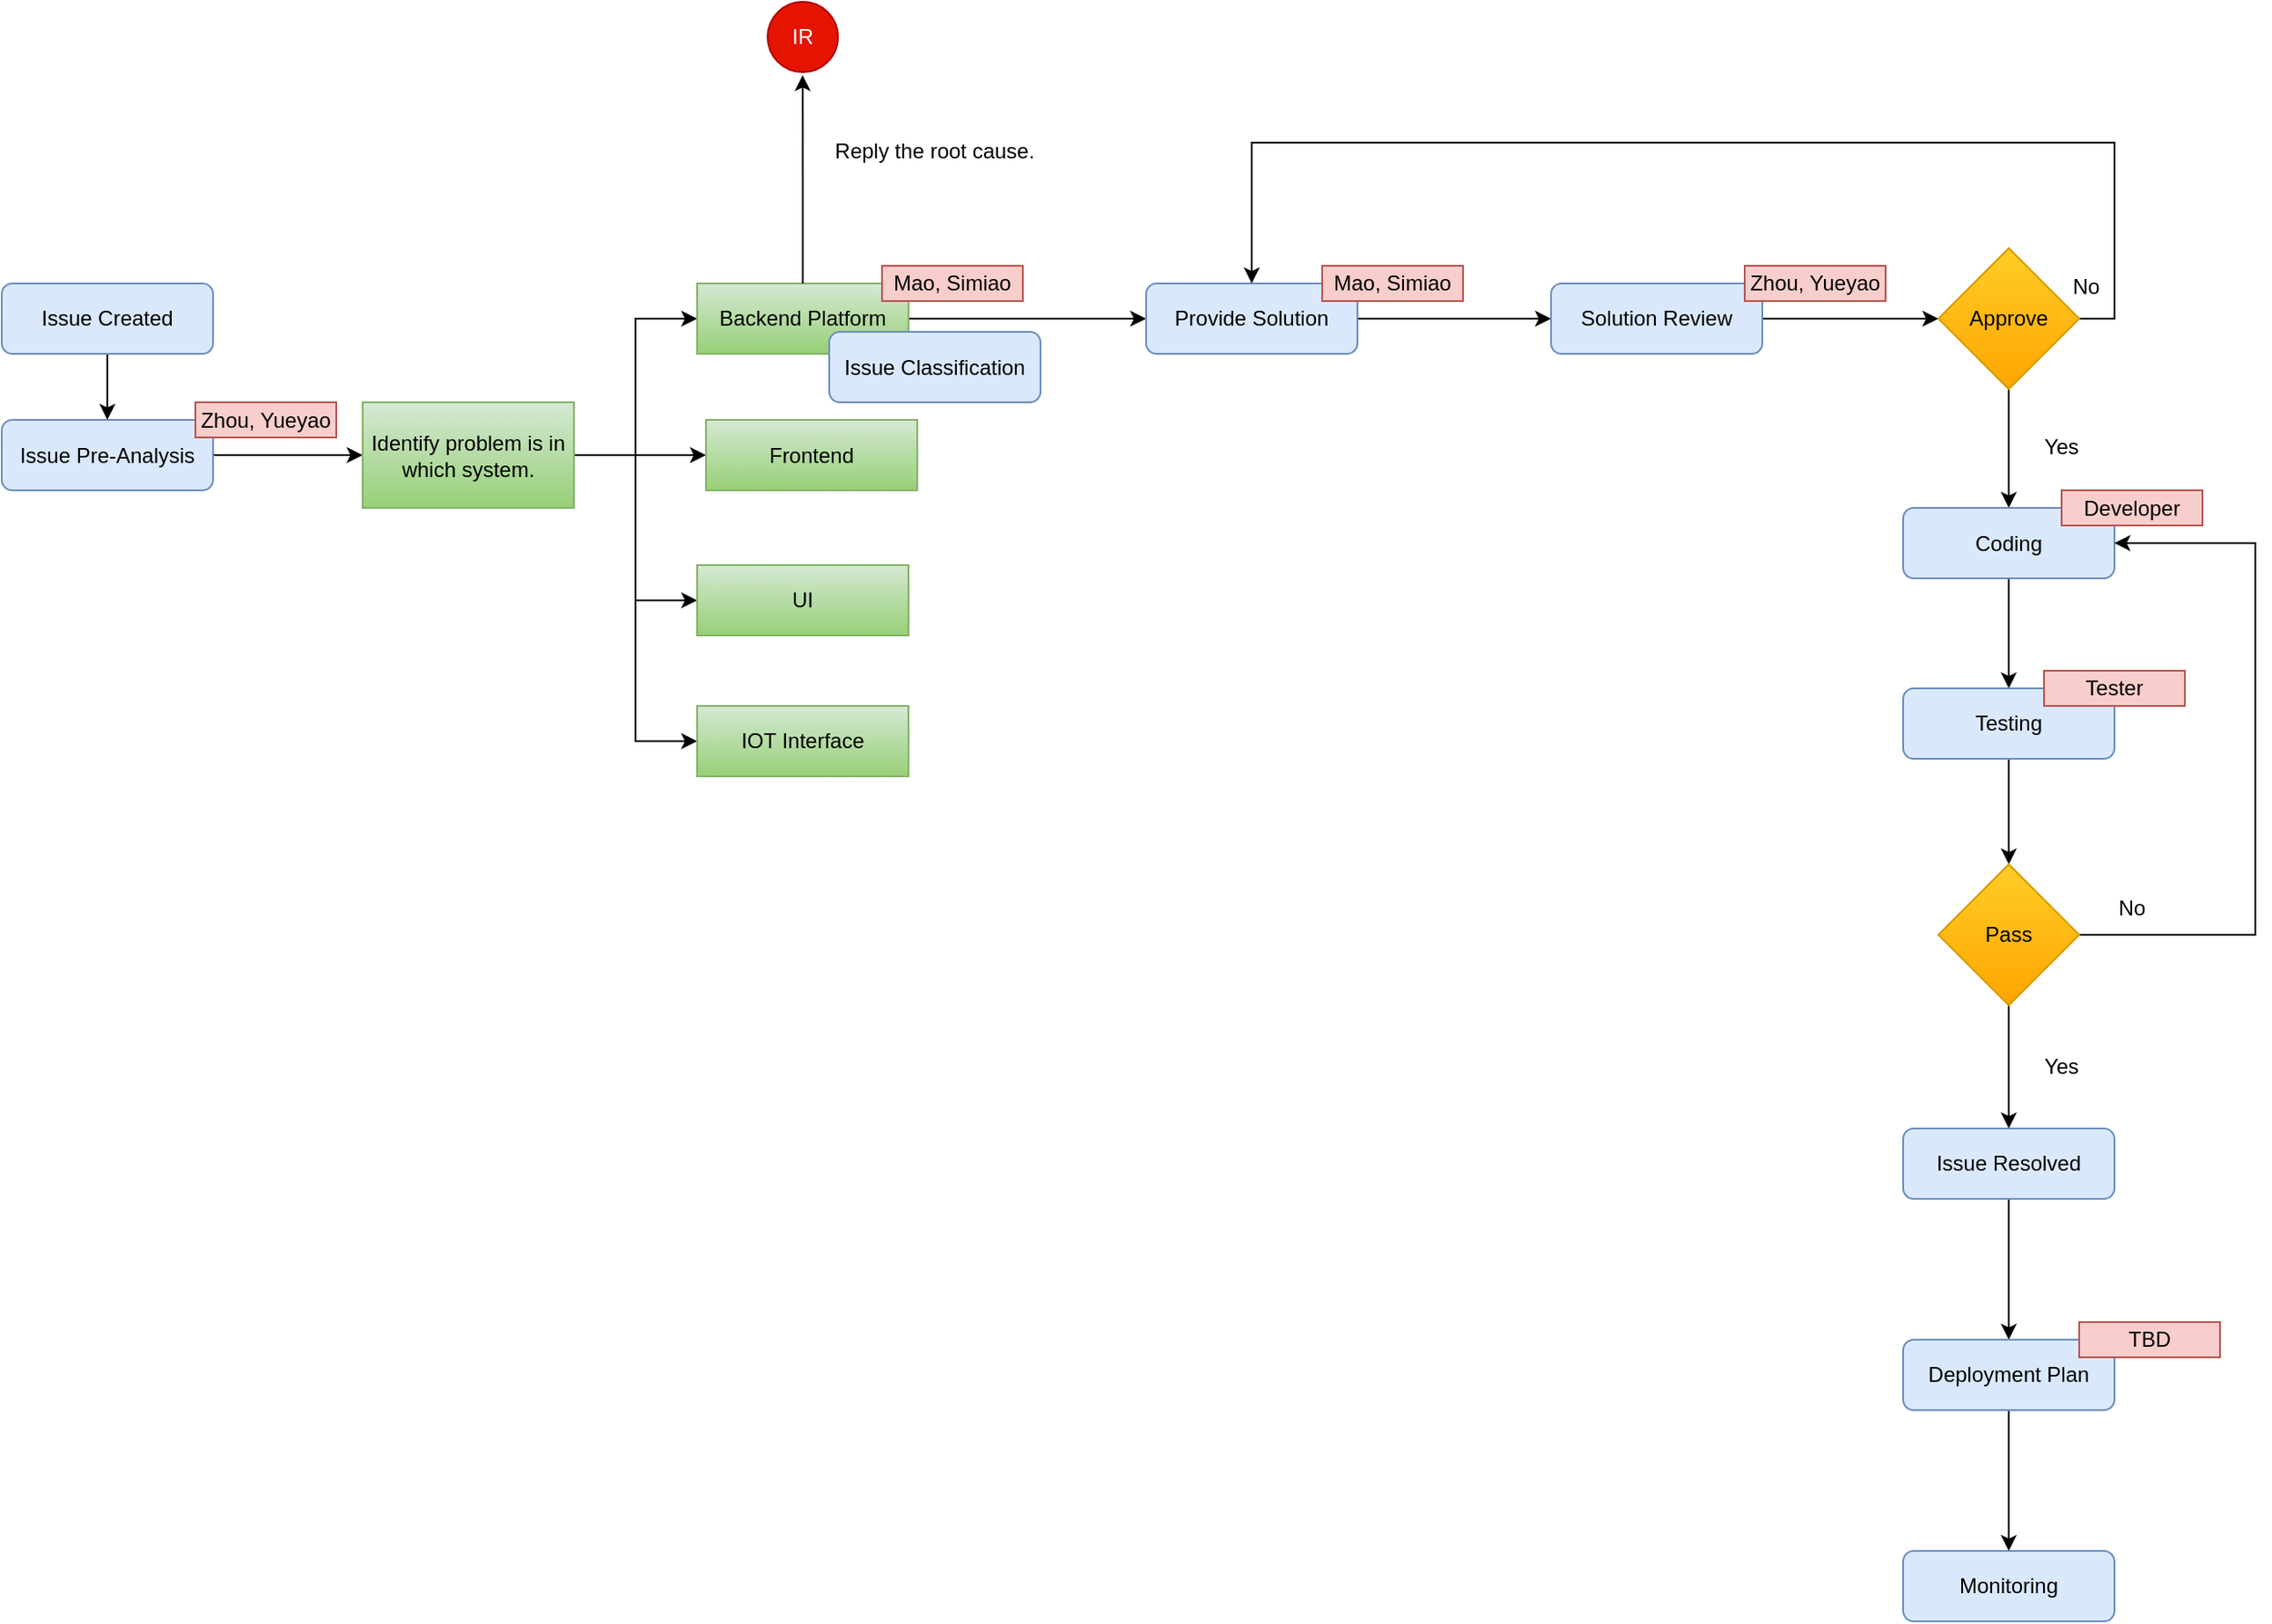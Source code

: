 <mxfile version="24.5.4" type="github">
  <diagram name="Page-1" id="yrFqNBQpf-GoLy5OBCvJ">
    <mxGraphModel dx="2492" dy="908" grid="1" gridSize="10" guides="1" tooltips="1" connect="1" arrows="1" fold="1" page="1" pageScale="1" pageWidth="850" pageHeight="1100" math="0" shadow="0">
      <root>
        <mxCell id="0" />
        <mxCell id="1" parent="0" />
        <mxCell id="ZcAIVKs1G78XpKexrvTS-12" style="edgeStyle=orthogonalEdgeStyle;rounded=0;orthogonalLoop=1;jettySize=auto;html=1;exitX=1;exitY=0.5;exitDx=0;exitDy=0;entryX=0;entryY=0.5;entryDx=0;entryDy=0;" parent="1" source="ZcAIVKs1G78XpKexrvTS-6" target="ZcAIVKs1G78XpKexrvTS-11" edge="1">
          <mxGeometry relative="1" as="geometry" />
        </mxCell>
        <mxCell id="ZcAIVKs1G78XpKexrvTS-6" value="Issue Pre-Analysis" style="rounded=1;whiteSpace=wrap;html=1;fillColor=#dae8fc;strokeColor=#6c8ebf;" parent="1" vertex="1">
          <mxGeometry x="160" y="316.5" width="120" height="40" as="geometry" />
        </mxCell>
        <mxCell id="ZcAIVKs1G78XpKexrvTS-9" style="edgeStyle=orthogonalEdgeStyle;rounded=0;orthogonalLoop=1;jettySize=auto;html=1;exitX=0.5;exitY=1;exitDx=0;exitDy=0;entryX=0.5;entryY=0;entryDx=0;entryDy=0;" parent="1" source="ZcAIVKs1G78XpKexrvTS-8" target="ZcAIVKs1G78XpKexrvTS-6" edge="1">
          <mxGeometry relative="1" as="geometry" />
        </mxCell>
        <mxCell id="ZcAIVKs1G78XpKexrvTS-8" value="Issue Created" style="rounded=1;whiteSpace=wrap;html=1;fillColor=#dae8fc;strokeColor=#6c8ebf;" parent="1" vertex="1">
          <mxGeometry x="160" y="239" width="120" height="40" as="geometry" />
        </mxCell>
        <mxCell id="ZcAIVKs1G78XpKexrvTS-10" value="Zhou, Yueyao" style="text;html=1;align=center;verticalAlign=middle;whiteSpace=wrap;rounded=0;fillColor=#f8cecc;strokeColor=#b85450;" parent="1" vertex="1">
          <mxGeometry x="270" y="306.5" width="80" height="20" as="geometry" />
        </mxCell>
        <mxCell id="ZcAIVKs1G78XpKexrvTS-15" style="edgeStyle=orthogonalEdgeStyle;rounded=0;orthogonalLoop=1;jettySize=auto;html=1;exitX=1;exitY=0.5;exitDx=0;exitDy=0;entryX=0;entryY=0.5;entryDx=0;entryDy=0;" parent="1" source="ZcAIVKs1G78XpKexrvTS-11" target="ZcAIVKs1G78XpKexrvTS-13" edge="1">
          <mxGeometry relative="1" as="geometry" />
        </mxCell>
        <mxCell id="ZcAIVKs1G78XpKexrvTS-64" style="edgeStyle=orthogonalEdgeStyle;rounded=0;orthogonalLoop=1;jettySize=auto;html=1;exitX=1;exitY=0.5;exitDx=0;exitDy=0;entryX=0;entryY=0.5;entryDx=0;entryDy=0;" parent="1" source="ZcAIVKs1G78XpKexrvTS-11" target="ZcAIVKs1G78XpKexrvTS-63" edge="1">
          <mxGeometry relative="1" as="geometry" />
        </mxCell>
        <mxCell id="ZcAIVKs1G78XpKexrvTS-71" style="edgeStyle=orthogonalEdgeStyle;rounded=0;orthogonalLoop=1;jettySize=auto;html=1;exitX=1;exitY=0.5;exitDx=0;exitDy=0;entryX=0;entryY=0.5;entryDx=0;entryDy=0;" parent="1" source="ZcAIVKs1G78XpKexrvTS-11" target="ZcAIVKs1G78XpKexrvTS-70" edge="1">
          <mxGeometry relative="1" as="geometry">
            <Array as="points">
              <mxPoint x="540" y="337" />
              <mxPoint x="540" y="337" />
            </Array>
          </mxGeometry>
        </mxCell>
        <mxCell id="ZcAIVKs1G78XpKexrvTS-75" style="edgeStyle=orthogonalEdgeStyle;rounded=0;orthogonalLoop=1;jettySize=auto;html=1;exitX=1;exitY=0.5;exitDx=0;exitDy=0;entryX=0;entryY=0.5;entryDx=0;entryDy=0;" parent="1" source="ZcAIVKs1G78XpKexrvTS-11" target="ZcAIVKs1G78XpKexrvTS-73" edge="1">
          <mxGeometry relative="1" as="geometry" />
        </mxCell>
        <mxCell id="ZcAIVKs1G78XpKexrvTS-11" value="Identify problem is in which system." style="rounded=0;whiteSpace=wrap;html=1;fillColor=#d5e8d4;gradientColor=#97d077;strokeColor=#82b366;" parent="1" vertex="1">
          <mxGeometry x="365" y="306.5" width="120" height="60" as="geometry" />
        </mxCell>
        <mxCell id="ZcAIVKs1G78XpKexrvTS-26" style="edgeStyle=orthogonalEdgeStyle;rounded=0;orthogonalLoop=1;jettySize=auto;html=1;exitX=1;exitY=0.5;exitDx=0;exitDy=0;" parent="1" source="ZcAIVKs1G78XpKexrvTS-13" target="ZcAIVKs1G78XpKexrvTS-25" edge="1">
          <mxGeometry relative="1" as="geometry" />
        </mxCell>
        <mxCell id="ZcAIVKs1G78XpKexrvTS-13" value="Backend Platform" style="rounded=0;whiteSpace=wrap;html=1;fillColor=#d5e8d4;gradientColor=#97d077;strokeColor=#82b366;" parent="1" vertex="1">
          <mxGeometry x="555" y="239" width="120" height="40" as="geometry" />
        </mxCell>
        <mxCell id="ZcAIVKs1G78XpKexrvTS-14" value="Mao, Simiao" style="text;html=1;align=center;verticalAlign=middle;whiteSpace=wrap;rounded=0;fillColor=#f8cecc;strokeColor=#b85450;" parent="1" vertex="1">
          <mxGeometry x="660" y="229" width="80" height="20" as="geometry" />
        </mxCell>
        <mxCell id="ZcAIVKs1G78XpKexrvTS-22" value="Reply the root cause." style="text;html=1;align=center;verticalAlign=middle;whiteSpace=wrap;rounded=0;" parent="1" vertex="1">
          <mxGeometry x="625" y="149" width="130" height="30" as="geometry" />
        </mxCell>
        <mxCell id="ZcAIVKs1G78XpKexrvTS-23" value="IR" style="ellipse;whiteSpace=wrap;html=1;aspect=fixed;fillColor=#e51400;strokeColor=#B20000;fontColor=#ffffff;" parent="1" vertex="1">
          <mxGeometry x="595" y="79" width="40" height="40" as="geometry" />
        </mxCell>
        <mxCell id="ZcAIVKs1G78XpKexrvTS-24" style="edgeStyle=orthogonalEdgeStyle;rounded=0;orthogonalLoop=1;jettySize=auto;html=1;exitX=0.5;exitY=0;exitDx=0;exitDy=0;entryX=0.669;entryY=1.028;entryDx=0;entryDy=0;entryPerimeter=0;" parent="1" source="ZcAIVKs1G78XpKexrvTS-13" edge="1">
          <mxGeometry relative="1" as="geometry">
            <mxPoint x="614.92" y="120.68" as="targetPoint" />
          </mxGeometry>
        </mxCell>
        <mxCell id="ZcAIVKs1G78XpKexrvTS-29" style="edgeStyle=orthogonalEdgeStyle;rounded=0;orthogonalLoop=1;jettySize=auto;html=1;exitX=1;exitY=0.5;exitDx=0;exitDy=0;" parent="1" source="ZcAIVKs1G78XpKexrvTS-25" target="ZcAIVKs1G78XpKexrvTS-28" edge="1">
          <mxGeometry relative="1" as="geometry" />
        </mxCell>
        <mxCell id="ZcAIVKs1G78XpKexrvTS-25" value="Provide Solution" style="rounded=1;whiteSpace=wrap;html=1;fillColor=#dae8fc;strokeColor=#6c8ebf;" parent="1" vertex="1">
          <mxGeometry x="810" y="239" width="120" height="40" as="geometry" />
        </mxCell>
        <mxCell id="ZcAIVKs1G78XpKexrvTS-27" value="Mao, Simiao" style="text;html=1;align=center;verticalAlign=middle;whiteSpace=wrap;rounded=0;fillColor=#f8cecc;strokeColor=#b85450;" parent="1" vertex="1">
          <mxGeometry x="910" y="229" width="80" height="20" as="geometry" />
        </mxCell>
        <mxCell id="ZcAIVKs1G78XpKexrvTS-32" style="edgeStyle=orthogonalEdgeStyle;rounded=0;orthogonalLoop=1;jettySize=auto;html=1;exitX=1;exitY=0.5;exitDx=0;exitDy=0;entryX=0;entryY=0.5;entryDx=0;entryDy=0;" parent="1" source="ZcAIVKs1G78XpKexrvTS-28" target="ZcAIVKs1G78XpKexrvTS-31" edge="1">
          <mxGeometry relative="1" as="geometry" />
        </mxCell>
        <mxCell id="ZcAIVKs1G78XpKexrvTS-28" value="Solution Review" style="rounded=1;whiteSpace=wrap;html=1;fillColor=#dae8fc;strokeColor=#6c8ebf;" parent="1" vertex="1">
          <mxGeometry x="1040" y="239" width="120" height="40" as="geometry" />
        </mxCell>
        <mxCell id="ZcAIVKs1G78XpKexrvTS-30" value="Zhou, Yueyao" style="text;html=1;align=center;verticalAlign=middle;whiteSpace=wrap;rounded=0;fillColor=#f8cecc;strokeColor=#b85450;" parent="1" vertex="1">
          <mxGeometry x="1150" y="229" width="80" height="20" as="geometry" />
        </mxCell>
        <mxCell id="ZcAIVKs1G78XpKexrvTS-37" style="edgeStyle=orthogonalEdgeStyle;rounded=0;orthogonalLoop=1;jettySize=auto;html=1;exitX=1;exitY=0.5;exitDx=0;exitDy=0;entryX=0.5;entryY=0;entryDx=0;entryDy=0;" parent="1" source="ZcAIVKs1G78XpKexrvTS-31" target="ZcAIVKs1G78XpKexrvTS-25" edge="1">
          <mxGeometry relative="1" as="geometry">
            <Array as="points">
              <mxPoint x="1360" y="259" />
              <mxPoint x="1360" y="159" />
              <mxPoint x="870" y="159" />
            </Array>
          </mxGeometry>
        </mxCell>
        <mxCell id="ZcAIVKs1G78XpKexrvTS-39" style="edgeStyle=orthogonalEdgeStyle;rounded=0;orthogonalLoop=1;jettySize=auto;html=1;exitX=0.5;exitY=1;exitDx=0;exitDy=0;entryX=0.5;entryY=0;entryDx=0;entryDy=0;" parent="1" source="ZcAIVKs1G78XpKexrvTS-31" target="ZcAIVKs1G78XpKexrvTS-38" edge="1">
          <mxGeometry relative="1" as="geometry" />
        </mxCell>
        <mxCell id="ZcAIVKs1G78XpKexrvTS-31" value="Approve" style="rhombus;whiteSpace=wrap;html=1;fillColor=#ffcd28;gradientColor=#ffa500;strokeColor=#d79b00;" parent="1" vertex="1">
          <mxGeometry x="1260" y="219" width="80" height="80" as="geometry" />
        </mxCell>
        <mxCell id="ZcAIVKs1G78XpKexrvTS-36" value="Issue Classification" style="rounded=1;whiteSpace=wrap;html=1;fillColor=#dae8fc;strokeColor=#6c8ebf;" parent="1" vertex="1">
          <mxGeometry x="630" y="266.5" width="120" height="40" as="geometry" />
        </mxCell>
        <mxCell id="ZcAIVKs1G78XpKexrvTS-46" style="edgeStyle=orthogonalEdgeStyle;rounded=0;orthogonalLoop=1;jettySize=auto;html=1;exitX=0.5;exitY=1;exitDx=0;exitDy=0;entryX=0.5;entryY=0;entryDx=0;entryDy=0;" parent="1" source="ZcAIVKs1G78XpKexrvTS-38" target="ZcAIVKs1G78XpKexrvTS-43" edge="1">
          <mxGeometry relative="1" as="geometry" />
        </mxCell>
        <mxCell id="ZcAIVKs1G78XpKexrvTS-38" value="Coding" style="rounded=1;whiteSpace=wrap;html=1;fillColor=#dae8fc;strokeColor=#6c8ebf;" parent="1" vertex="1">
          <mxGeometry x="1240" y="366.5" width="120" height="40" as="geometry" />
        </mxCell>
        <mxCell id="ZcAIVKs1G78XpKexrvTS-40" value="No" style="text;html=1;align=center;verticalAlign=middle;whiteSpace=wrap;rounded=0;" parent="1" vertex="1">
          <mxGeometry x="1314" y="226" width="60" height="30" as="geometry" />
        </mxCell>
        <mxCell id="ZcAIVKs1G78XpKexrvTS-42" value="Yes" style="text;html=1;align=center;verticalAlign=middle;whiteSpace=wrap;rounded=0;" parent="1" vertex="1">
          <mxGeometry x="1300" y="316.5" width="60" height="30" as="geometry" />
        </mxCell>
        <mxCell id="ZcAIVKs1G78XpKexrvTS-45" style="edgeStyle=orthogonalEdgeStyle;rounded=0;orthogonalLoop=1;jettySize=auto;html=1;exitX=0.5;exitY=1;exitDx=0;exitDy=0;" parent="1" source="ZcAIVKs1G78XpKexrvTS-43" target="ZcAIVKs1G78XpKexrvTS-44" edge="1">
          <mxGeometry relative="1" as="geometry" />
        </mxCell>
        <mxCell id="ZcAIVKs1G78XpKexrvTS-43" value="Testing" style="rounded=1;whiteSpace=wrap;html=1;fillColor=#dae8fc;strokeColor=#6c8ebf;" parent="1" vertex="1">
          <mxGeometry x="1240" y="469" width="120" height="40" as="geometry" />
        </mxCell>
        <mxCell id="ZcAIVKs1G78XpKexrvTS-47" style="edgeStyle=orthogonalEdgeStyle;rounded=0;orthogonalLoop=1;jettySize=auto;html=1;exitX=1;exitY=0.5;exitDx=0;exitDy=0;entryX=1;entryY=0.5;entryDx=0;entryDy=0;" parent="1" source="ZcAIVKs1G78XpKexrvTS-44" target="ZcAIVKs1G78XpKexrvTS-38" edge="1">
          <mxGeometry relative="1" as="geometry">
            <Array as="points">
              <mxPoint x="1440" y="609" />
              <mxPoint x="1440" y="387" />
            </Array>
          </mxGeometry>
        </mxCell>
        <mxCell id="ZcAIVKs1G78XpKexrvTS-50" style="edgeStyle=orthogonalEdgeStyle;rounded=0;orthogonalLoop=1;jettySize=auto;html=1;exitX=0.5;exitY=1;exitDx=0;exitDy=0;" parent="1" source="ZcAIVKs1G78XpKexrvTS-44" target="ZcAIVKs1G78XpKexrvTS-49" edge="1">
          <mxGeometry relative="1" as="geometry" />
        </mxCell>
        <mxCell id="ZcAIVKs1G78XpKexrvTS-44" value="Pass" style="rhombus;whiteSpace=wrap;html=1;fillColor=#ffcd28;strokeColor=#d79b00;gradientColor=#ffa500;" parent="1" vertex="1">
          <mxGeometry x="1260" y="569" width="80" height="80" as="geometry" />
        </mxCell>
        <mxCell id="ZcAIVKs1G78XpKexrvTS-48" value="No" style="text;html=1;align=center;verticalAlign=middle;whiteSpace=wrap;rounded=0;" parent="1" vertex="1">
          <mxGeometry x="1340" y="579" width="60" height="30" as="geometry" />
        </mxCell>
        <mxCell id="ZcAIVKs1G78XpKexrvTS-53" style="edgeStyle=orthogonalEdgeStyle;rounded=0;orthogonalLoop=1;jettySize=auto;html=1;exitX=0.5;exitY=1;exitDx=0;exitDy=0;entryX=0.5;entryY=0;entryDx=0;entryDy=0;" parent="1" source="ZcAIVKs1G78XpKexrvTS-49" target="ZcAIVKs1G78XpKexrvTS-52" edge="1">
          <mxGeometry relative="1" as="geometry" />
        </mxCell>
        <mxCell id="ZcAIVKs1G78XpKexrvTS-49" value="Issue Resolved" style="rounded=1;whiteSpace=wrap;html=1;fillColor=#dae8fc;strokeColor=#6c8ebf;" parent="1" vertex="1">
          <mxGeometry x="1240" y="719" width="120" height="40" as="geometry" />
        </mxCell>
        <mxCell id="ZcAIVKs1G78XpKexrvTS-51" value="Yes" style="text;html=1;align=center;verticalAlign=middle;whiteSpace=wrap;rounded=0;" parent="1" vertex="1">
          <mxGeometry x="1300" y="669" width="60" height="30" as="geometry" />
        </mxCell>
        <mxCell id="ZcAIVKs1G78XpKexrvTS-62" style="edgeStyle=orthogonalEdgeStyle;rounded=0;orthogonalLoop=1;jettySize=auto;html=1;exitX=0.5;exitY=1;exitDx=0;exitDy=0;entryX=0.5;entryY=0;entryDx=0;entryDy=0;" parent="1" source="ZcAIVKs1G78XpKexrvTS-52" target="ZcAIVKs1G78XpKexrvTS-61" edge="1">
          <mxGeometry relative="1" as="geometry" />
        </mxCell>
        <mxCell id="ZcAIVKs1G78XpKexrvTS-52" value="Deployment Plan" style="rounded=1;whiteSpace=wrap;html=1;fillColor=#dae8fc;strokeColor=#6c8ebf;" parent="1" vertex="1">
          <mxGeometry x="1240" y="839" width="120" height="40" as="geometry" />
        </mxCell>
        <mxCell id="ZcAIVKs1G78XpKexrvTS-54" value="Developer" style="text;html=1;align=center;verticalAlign=middle;whiteSpace=wrap;rounded=0;fillColor=#f8cecc;strokeColor=#b85450;" parent="1" vertex="1">
          <mxGeometry x="1330" y="356.5" width="80" height="20" as="geometry" />
        </mxCell>
        <mxCell id="ZcAIVKs1G78XpKexrvTS-55" value="Tester" style="text;html=1;align=center;verticalAlign=middle;whiteSpace=wrap;rounded=0;fillColor=#f8cecc;strokeColor=#b85450;" parent="1" vertex="1">
          <mxGeometry x="1320" y="459" width="80" height="20" as="geometry" />
        </mxCell>
        <mxCell id="ZcAIVKs1G78XpKexrvTS-56" value="TBD" style="text;html=1;align=center;verticalAlign=middle;whiteSpace=wrap;rounded=0;fillColor=#f8cecc;strokeColor=#b85450;" parent="1" vertex="1">
          <mxGeometry x="1340" y="829" width="80" height="20" as="geometry" />
        </mxCell>
        <mxCell id="ZcAIVKs1G78XpKexrvTS-61" value="Monitoring" style="rounded=1;whiteSpace=wrap;html=1;fillColor=#dae8fc;strokeColor=#6c8ebf;" parent="1" vertex="1">
          <mxGeometry x="1240" y="959" width="120" height="40" as="geometry" />
        </mxCell>
        <mxCell id="ZcAIVKs1G78XpKexrvTS-63" value="UI" style="rounded=0;whiteSpace=wrap;html=1;fillColor=#d5e8d4;gradientColor=#97d077;strokeColor=#82b366;" parent="1" vertex="1">
          <mxGeometry x="555" y="399" width="120" height="40" as="geometry" />
        </mxCell>
        <mxCell id="ZcAIVKs1G78XpKexrvTS-70" value="Frontend" style="rounded=0;whiteSpace=wrap;html=1;fillColor=#d5e8d4;gradientColor=#97d077;strokeColor=#82b366;" parent="1" vertex="1">
          <mxGeometry x="560" y="316.5" width="120" height="40" as="geometry" />
        </mxCell>
        <mxCell id="ZcAIVKs1G78XpKexrvTS-73" value="IOT Interface" style="rounded=0;whiteSpace=wrap;html=1;fillColor=#d5e8d4;gradientColor=#97d077;strokeColor=#82b366;" parent="1" vertex="1">
          <mxGeometry x="555" y="479" width="120" height="40" as="geometry" />
        </mxCell>
      </root>
    </mxGraphModel>
  </diagram>
</mxfile>
